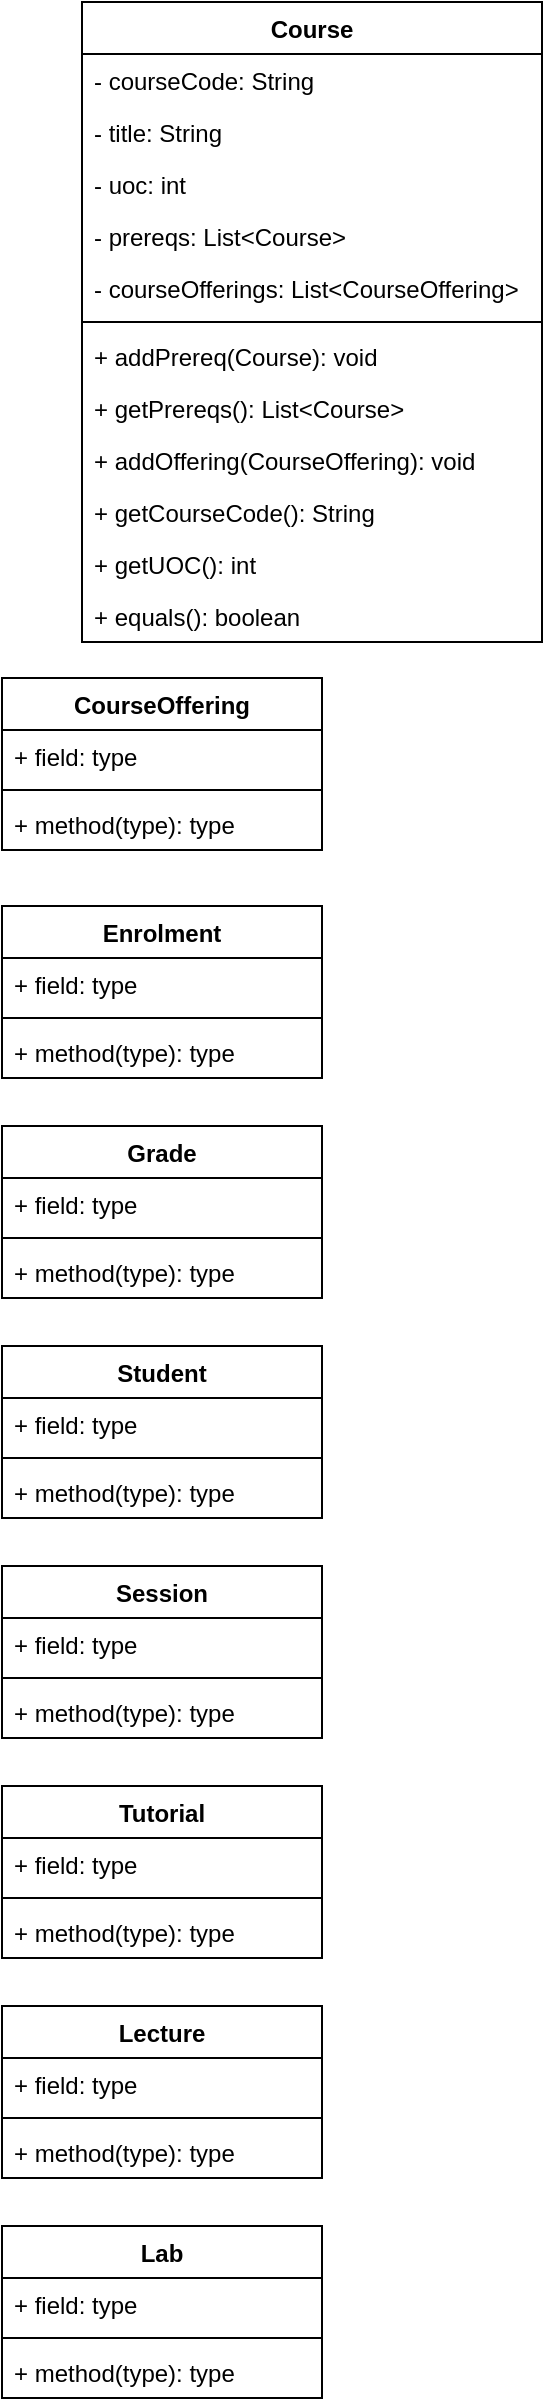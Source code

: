 <mxfile version="12.0.2" type="github" pages="1"><diagram id="sUQlKLWxY1KYxT8wcdrw" name="Page-1"><mxGraphModel dx="481" dy="734" grid="1" gridSize="10" guides="1" tooltips="1" connect="1" arrows="1" fold="1" page="1" pageScale="1" pageWidth="850" pageHeight="1100" math="0" shadow="0"><root><mxCell id="0"/><mxCell id="1" parent="0"/><mxCell id="yx07uMO1TjCapQJdSPfx-1" value="Course" style="swimlane;fontStyle=1;align=center;verticalAlign=top;childLayout=stackLayout;horizontal=1;startSize=26;horizontalStack=0;resizeParent=1;resizeParentMax=0;resizeLast=0;collapsible=1;marginBottom=0;" vertex="1" parent="1"><mxGeometry x="90" y="68" width="230" height="320" as="geometry"/></mxCell><mxCell id="yx07uMO1TjCapQJdSPfx-2" value="- courseCode: String" style="text;strokeColor=none;fillColor=none;align=left;verticalAlign=top;spacingLeft=4;spacingRight=4;overflow=hidden;rotatable=0;points=[[0,0.5],[1,0.5]];portConstraint=eastwest;" vertex="1" parent="yx07uMO1TjCapQJdSPfx-1"><mxGeometry y="26" width="230" height="26" as="geometry"/></mxCell><mxCell id="yx07uMO1TjCapQJdSPfx-5" value="- title: String" style="text;strokeColor=none;fillColor=none;align=left;verticalAlign=top;spacingLeft=4;spacingRight=4;overflow=hidden;rotatable=0;points=[[0,0.5],[1,0.5]];portConstraint=eastwest;" vertex="1" parent="yx07uMO1TjCapQJdSPfx-1"><mxGeometry y="52" width="230" height="26" as="geometry"/></mxCell><mxCell id="yx07uMO1TjCapQJdSPfx-6" value="- uoc: int" style="text;strokeColor=none;fillColor=none;align=left;verticalAlign=top;spacingLeft=4;spacingRight=4;overflow=hidden;rotatable=0;points=[[0,0.5],[1,0.5]];portConstraint=eastwest;" vertex="1" parent="yx07uMO1TjCapQJdSPfx-1"><mxGeometry y="78" width="230" height="26" as="geometry"/></mxCell><mxCell id="yx07uMO1TjCapQJdSPfx-7" value="- prereqs: List&lt;Course&gt;" style="text;strokeColor=none;fillColor=none;align=left;verticalAlign=top;spacingLeft=4;spacingRight=4;overflow=hidden;rotatable=0;points=[[0,0.5],[1,0.5]];portConstraint=eastwest;" vertex="1" parent="yx07uMO1TjCapQJdSPfx-1"><mxGeometry y="104" width="230" height="26" as="geometry"/></mxCell><mxCell id="yx07uMO1TjCapQJdSPfx-8" value="- courseOfferings: List&lt;CourseOffering&gt;" style="text;strokeColor=none;fillColor=none;align=left;verticalAlign=top;spacingLeft=4;spacingRight=4;overflow=hidden;rotatable=0;points=[[0,0.5],[1,0.5]];portConstraint=eastwest;" vertex="1" parent="yx07uMO1TjCapQJdSPfx-1"><mxGeometry y="130" width="230" height="26" as="geometry"/></mxCell><mxCell id="yx07uMO1TjCapQJdSPfx-3" value="" style="line;strokeWidth=1;fillColor=none;align=left;verticalAlign=middle;spacingTop=-1;spacingLeft=3;spacingRight=3;rotatable=0;labelPosition=right;points=[];portConstraint=eastwest;" vertex="1" parent="yx07uMO1TjCapQJdSPfx-1"><mxGeometry y="156" width="230" height="8" as="geometry"/></mxCell><mxCell id="yx07uMO1TjCapQJdSPfx-4" value="+ addPrereq(Course): void" style="text;strokeColor=none;fillColor=none;align=left;verticalAlign=top;spacingLeft=4;spacingRight=4;overflow=hidden;rotatable=0;points=[[0,0.5],[1,0.5]];portConstraint=eastwest;" vertex="1" parent="yx07uMO1TjCapQJdSPfx-1"><mxGeometry y="164" width="230" height="26" as="geometry"/></mxCell><mxCell id="yx07uMO1TjCapQJdSPfx-9" value="+ getPrereqs(): List&lt;Course&gt;" style="text;strokeColor=none;fillColor=none;align=left;verticalAlign=top;spacingLeft=4;spacingRight=4;overflow=hidden;rotatable=0;points=[[0,0.5],[1,0.5]];portConstraint=eastwest;" vertex="1" parent="yx07uMO1TjCapQJdSPfx-1"><mxGeometry y="190" width="230" height="26" as="geometry"/></mxCell><mxCell id="yx07uMO1TjCapQJdSPfx-10" value="+ addOffering(CourseOffering): void" style="text;strokeColor=none;fillColor=none;align=left;verticalAlign=top;spacingLeft=4;spacingRight=4;overflow=hidden;rotatable=0;points=[[0,0.5],[1,0.5]];portConstraint=eastwest;" vertex="1" parent="yx07uMO1TjCapQJdSPfx-1"><mxGeometry y="216" width="230" height="26" as="geometry"/></mxCell><mxCell id="yx07uMO1TjCapQJdSPfx-12" value="+ getCourseCode(): String" style="text;strokeColor=none;fillColor=none;align=left;verticalAlign=top;spacingLeft=4;spacingRight=4;overflow=hidden;rotatable=0;points=[[0,0.5],[1,0.5]];portConstraint=eastwest;" vertex="1" parent="yx07uMO1TjCapQJdSPfx-1"><mxGeometry y="242" width="230" height="26" as="geometry"/></mxCell><mxCell id="yx07uMO1TjCapQJdSPfx-11" value="+ getUOC(): int" style="text;strokeColor=none;fillColor=none;align=left;verticalAlign=top;spacingLeft=4;spacingRight=4;overflow=hidden;rotatable=0;points=[[0,0.5],[1,0.5]];portConstraint=eastwest;" vertex="1" parent="yx07uMO1TjCapQJdSPfx-1"><mxGeometry y="268" width="230" height="26" as="geometry"/></mxCell><mxCell id="yx07uMO1TjCapQJdSPfx-13" value="+ equals(): boolean" style="text;strokeColor=none;fillColor=none;align=left;verticalAlign=top;spacingLeft=4;spacingRight=4;overflow=hidden;rotatable=0;points=[[0,0.5],[1,0.5]];portConstraint=eastwest;" vertex="1" parent="yx07uMO1TjCapQJdSPfx-1"><mxGeometry y="294" width="230" height="26" as="geometry"/></mxCell><mxCell id="yx07uMO1TjCapQJdSPfx-14" value="CourseOffering" style="swimlane;fontStyle=1;align=center;verticalAlign=top;childLayout=stackLayout;horizontal=1;startSize=26;horizontalStack=0;resizeParent=1;resizeParentMax=0;resizeLast=0;collapsible=1;marginBottom=0;" vertex="1" parent="1"><mxGeometry x="50" y="406" width="160" height="86" as="geometry"/></mxCell><mxCell id="yx07uMO1TjCapQJdSPfx-15" value="+ field: type" style="text;strokeColor=none;fillColor=none;align=left;verticalAlign=top;spacingLeft=4;spacingRight=4;overflow=hidden;rotatable=0;points=[[0,0.5],[1,0.5]];portConstraint=eastwest;" vertex="1" parent="yx07uMO1TjCapQJdSPfx-14"><mxGeometry y="26" width="160" height="26" as="geometry"/></mxCell><mxCell id="yx07uMO1TjCapQJdSPfx-16" value="" style="line;strokeWidth=1;fillColor=none;align=left;verticalAlign=middle;spacingTop=-1;spacingLeft=3;spacingRight=3;rotatable=0;labelPosition=right;points=[];portConstraint=eastwest;" vertex="1" parent="yx07uMO1TjCapQJdSPfx-14"><mxGeometry y="52" width="160" height="8" as="geometry"/></mxCell><mxCell id="yx07uMO1TjCapQJdSPfx-17" value="+ method(type): type" style="text;strokeColor=none;fillColor=none;align=left;verticalAlign=top;spacingLeft=4;spacingRight=4;overflow=hidden;rotatable=0;points=[[0,0.5],[1,0.5]];portConstraint=eastwest;" vertex="1" parent="yx07uMO1TjCapQJdSPfx-14"><mxGeometry y="60" width="160" height="26" as="geometry"/></mxCell><mxCell id="yx07uMO1TjCapQJdSPfx-18" value="Enrolment" style="swimlane;fontStyle=1;align=center;verticalAlign=top;childLayout=stackLayout;horizontal=1;startSize=26;horizontalStack=0;resizeParent=1;resizeParentMax=0;resizeLast=0;collapsible=1;marginBottom=0;" vertex="1" parent="1"><mxGeometry x="50" y="520" width="160" height="86" as="geometry"/></mxCell><mxCell id="yx07uMO1TjCapQJdSPfx-19" value="+ field: type" style="text;strokeColor=none;fillColor=none;align=left;verticalAlign=top;spacingLeft=4;spacingRight=4;overflow=hidden;rotatable=0;points=[[0,0.5],[1,0.5]];portConstraint=eastwest;" vertex="1" parent="yx07uMO1TjCapQJdSPfx-18"><mxGeometry y="26" width="160" height="26" as="geometry"/></mxCell><mxCell id="yx07uMO1TjCapQJdSPfx-20" value="" style="line;strokeWidth=1;fillColor=none;align=left;verticalAlign=middle;spacingTop=-1;spacingLeft=3;spacingRight=3;rotatable=0;labelPosition=right;points=[];portConstraint=eastwest;" vertex="1" parent="yx07uMO1TjCapQJdSPfx-18"><mxGeometry y="52" width="160" height="8" as="geometry"/></mxCell><mxCell id="yx07uMO1TjCapQJdSPfx-21" value="+ method(type): type" style="text;strokeColor=none;fillColor=none;align=left;verticalAlign=top;spacingLeft=4;spacingRight=4;overflow=hidden;rotatable=0;points=[[0,0.5],[1,0.5]];portConstraint=eastwest;" vertex="1" parent="yx07uMO1TjCapQJdSPfx-18"><mxGeometry y="60" width="160" height="26" as="geometry"/></mxCell><mxCell id="yx07uMO1TjCapQJdSPfx-22" value="Grade" style="swimlane;fontStyle=1;align=center;verticalAlign=top;childLayout=stackLayout;horizontal=1;startSize=26;horizontalStack=0;resizeParent=1;resizeParentMax=0;resizeLast=0;collapsible=1;marginBottom=0;" vertex="1" parent="1"><mxGeometry x="50" y="630" width="160" height="86" as="geometry"/></mxCell><mxCell id="yx07uMO1TjCapQJdSPfx-23" value="+ field: type" style="text;strokeColor=none;fillColor=none;align=left;verticalAlign=top;spacingLeft=4;spacingRight=4;overflow=hidden;rotatable=0;points=[[0,0.5],[1,0.5]];portConstraint=eastwest;" vertex="1" parent="yx07uMO1TjCapQJdSPfx-22"><mxGeometry y="26" width="160" height="26" as="geometry"/></mxCell><mxCell id="yx07uMO1TjCapQJdSPfx-24" value="" style="line;strokeWidth=1;fillColor=none;align=left;verticalAlign=middle;spacingTop=-1;spacingLeft=3;spacingRight=3;rotatable=0;labelPosition=right;points=[];portConstraint=eastwest;" vertex="1" parent="yx07uMO1TjCapQJdSPfx-22"><mxGeometry y="52" width="160" height="8" as="geometry"/></mxCell><mxCell id="yx07uMO1TjCapQJdSPfx-25" value="+ method(type): type" style="text;strokeColor=none;fillColor=none;align=left;verticalAlign=top;spacingLeft=4;spacingRight=4;overflow=hidden;rotatable=0;points=[[0,0.5],[1,0.5]];portConstraint=eastwest;" vertex="1" parent="yx07uMO1TjCapQJdSPfx-22"><mxGeometry y="60" width="160" height="26" as="geometry"/></mxCell><mxCell id="yx07uMO1TjCapQJdSPfx-26" value="Student" style="swimlane;fontStyle=1;align=center;verticalAlign=top;childLayout=stackLayout;horizontal=1;startSize=26;horizontalStack=0;resizeParent=1;resizeParentMax=0;resizeLast=0;collapsible=1;marginBottom=0;" vertex="1" parent="1"><mxGeometry x="50" y="740" width="160" height="86" as="geometry"/></mxCell><mxCell id="yx07uMO1TjCapQJdSPfx-27" value="+ field: type" style="text;strokeColor=none;fillColor=none;align=left;verticalAlign=top;spacingLeft=4;spacingRight=4;overflow=hidden;rotatable=0;points=[[0,0.5],[1,0.5]];portConstraint=eastwest;" vertex="1" parent="yx07uMO1TjCapQJdSPfx-26"><mxGeometry y="26" width="160" height="26" as="geometry"/></mxCell><mxCell id="yx07uMO1TjCapQJdSPfx-28" value="" style="line;strokeWidth=1;fillColor=none;align=left;verticalAlign=middle;spacingTop=-1;spacingLeft=3;spacingRight=3;rotatable=0;labelPosition=right;points=[];portConstraint=eastwest;" vertex="1" parent="yx07uMO1TjCapQJdSPfx-26"><mxGeometry y="52" width="160" height="8" as="geometry"/></mxCell><mxCell id="yx07uMO1TjCapQJdSPfx-29" value="+ method(type): type" style="text;strokeColor=none;fillColor=none;align=left;verticalAlign=top;spacingLeft=4;spacingRight=4;overflow=hidden;rotatable=0;points=[[0,0.5],[1,0.5]];portConstraint=eastwest;" vertex="1" parent="yx07uMO1TjCapQJdSPfx-26"><mxGeometry y="60" width="160" height="26" as="geometry"/></mxCell><mxCell id="yx07uMO1TjCapQJdSPfx-30" value="Session" style="swimlane;fontStyle=1;align=center;verticalAlign=top;childLayout=stackLayout;horizontal=1;startSize=26;horizontalStack=0;resizeParent=1;resizeParentMax=0;resizeLast=0;collapsible=1;marginBottom=0;" vertex="1" parent="1"><mxGeometry x="50" y="850" width="160" height="86" as="geometry"/></mxCell><mxCell id="yx07uMO1TjCapQJdSPfx-31" value="+ field: type" style="text;strokeColor=none;fillColor=none;align=left;verticalAlign=top;spacingLeft=4;spacingRight=4;overflow=hidden;rotatable=0;points=[[0,0.5],[1,0.5]];portConstraint=eastwest;" vertex="1" parent="yx07uMO1TjCapQJdSPfx-30"><mxGeometry y="26" width="160" height="26" as="geometry"/></mxCell><mxCell id="yx07uMO1TjCapQJdSPfx-32" value="" style="line;strokeWidth=1;fillColor=none;align=left;verticalAlign=middle;spacingTop=-1;spacingLeft=3;spacingRight=3;rotatable=0;labelPosition=right;points=[];portConstraint=eastwest;" vertex="1" parent="yx07uMO1TjCapQJdSPfx-30"><mxGeometry y="52" width="160" height="8" as="geometry"/></mxCell><mxCell id="yx07uMO1TjCapQJdSPfx-33" value="+ method(type): type" style="text;strokeColor=none;fillColor=none;align=left;verticalAlign=top;spacingLeft=4;spacingRight=4;overflow=hidden;rotatable=0;points=[[0,0.5],[1,0.5]];portConstraint=eastwest;" vertex="1" parent="yx07uMO1TjCapQJdSPfx-30"><mxGeometry y="60" width="160" height="26" as="geometry"/></mxCell><mxCell id="yx07uMO1TjCapQJdSPfx-34" value="Tutorial" style="swimlane;fontStyle=1;align=center;verticalAlign=top;childLayout=stackLayout;horizontal=1;startSize=26;horizontalStack=0;resizeParent=1;resizeParentMax=0;resizeLast=0;collapsible=1;marginBottom=0;" vertex="1" parent="1"><mxGeometry x="50" y="960" width="160" height="86" as="geometry"/></mxCell><mxCell id="yx07uMO1TjCapQJdSPfx-35" value="+ field: type" style="text;strokeColor=none;fillColor=none;align=left;verticalAlign=top;spacingLeft=4;spacingRight=4;overflow=hidden;rotatable=0;points=[[0,0.5],[1,0.5]];portConstraint=eastwest;" vertex="1" parent="yx07uMO1TjCapQJdSPfx-34"><mxGeometry y="26" width="160" height="26" as="geometry"/></mxCell><mxCell id="yx07uMO1TjCapQJdSPfx-36" value="" style="line;strokeWidth=1;fillColor=none;align=left;verticalAlign=middle;spacingTop=-1;spacingLeft=3;spacingRight=3;rotatable=0;labelPosition=right;points=[];portConstraint=eastwest;" vertex="1" parent="yx07uMO1TjCapQJdSPfx-34"><mxGeometry y="52" width="160" height="8" as="geometry"/></mxCell><mxCell id="yx07uMO1TjCapQJdSPfx-37" value="+ method(type): type" style="text;strokeColor=none;fillColor=none;align=left;verticalAlign=top;spacingLeft=4;spacingRight=4;overflow=hidden;rotatable=0;points=[[0,0.5],[1,0.5]];portConstraint=eastwest;" vertex="1" parent="yx07uMO1TjCapQJdSPfx-34"><mxGeometry y="60" width="160" height="26" as="geometry"/></mxCell><mxCell id="yx07uMO1TjCapQJdSPfx-38" value="Lecture" style="swimlane;fontStyle=1;align=center;verticalAlign=top;childLayout=stackLayout;horizontal=1;startSize=26;horizontalStack=0;resizeParent=1;resizeParentMax=0;resizeLast=0;collapsible=1;marginBottom=0;" vertex="1" parent="1"><mxGeometry x="50" y="1070" width="160" height="86" as="geometry"/></mxCell><mxCell id="yx07uMO1TjCapQJdSPfx-39" value="+ field: type" style="text;strokeColor=none;fillColor=none;align=left;verticalAlign=top;spacingLeft=4;spacingRight=4;overflow=hidden;rotatable=0;points=[[0,0.5],[1,0.5]];portConstraint=eastwest;" vertex="1" parent="yx07uMO1TjCapQJdSPfx-38"><mxGeometry y="26" width="160" height="26" as="geometry"/></mxCell><mxCell id="yx07uMO1TjCapQJdSPfx-40" value="" style="line;strokeWidth=1;fillColor=none;align=left;verticalAlign=middle;spacingTop=-1;spacingLeft=3;spacingRight=3;rotatable=0;labelPosition=right;points=[];portConstraint=eastwest;" vertex="1" parent="yx07uMO1TjCapQJdSPfx-38"><mxGeometry y="52" width="160" height="8" as="geometry"/></mxCell><mxCell id="yx07uMO1TjCapQJdSPfx-41" value="+ method(type): type" style="text;strokeColor=none;fillColor=none;align=left;verticalAlign=top;spacingLeft=4;spacingRight=4;overflow=hidden;rotatable=0;points=[[0,0.5],[1,0.5]];portConstraint=eastwest;" vertex="1" parent="yx07uMO1TjCapQJdSPfx-38"><mxGeometry y="60" width="160" height="26" as="geometry"/></mxCell><mxCell id="yx07uMO1TjCapQJdSPfx-42" value="Lab" style="swimlane;fontStyle=1;align=center;verticalAlign=top;childLayout=stackLayout;horizontal=1;startSize=26;horizontalStack=0;resizeParent=1;resizeParentMax=0;resizeLast=0;collapsible=1;marginBottom=0;" vertex="1" parent="1"><mxGeometry x="50" y="1180" width="160" height="86" as="geometry"/></mxCell><mxCell id="yx07uMO1TjCapQJdSPfx-43" value="+ field: type" style="text;strokeColor=none;fillColor=none;align=left;verticalAlign=top;spacingLeft=4;spacingRight=4;overflow=hidden;rotatable=0;points=[[0,0.5],[1,0.5]];portConstraint=eastwest;" vertex="1" parent="yx07uMO1TjCapQJdSPfx-42"><mxGeometry y="26" width="160" height="26" as="geometry"/></mxCell><mxCell id="yx07uMO1TjCapQJdSPfx-44" value="" style="line;strokeWidth=1;fillColor=none;align=left;verticalAlign=middle;spacingTop=-1;spacingLeft=3;spacingRight=3;rotatable=0;labelPosition=right;points=[];portConstraint=eastwest;" vertex="1" parent="yx07uMO1TjCapQJdSPfx-42"><mxGeometry y="52" width="160" height="8" as="geometry"/></mxCell><mxCell id="yx07uMO1TjCapQJdSPfx-45" value="+ method(type): type" style="text;strokeColor=none;fillColor=none;align=left;verticalAlign=top;spacingLeft=4;spacingRight=4;overflow=hidden;rotatable=0;points=[[0,0.5],[1,0.5]];portConstraint=eastwest;" vertex="1" parent="yx07uMO1TjCapQJdSPfx-42"><mxGeometry y="60" width="160" height="26" as="geometry"/></mxCell></root></mxGraphModel></diagram></mxfile>